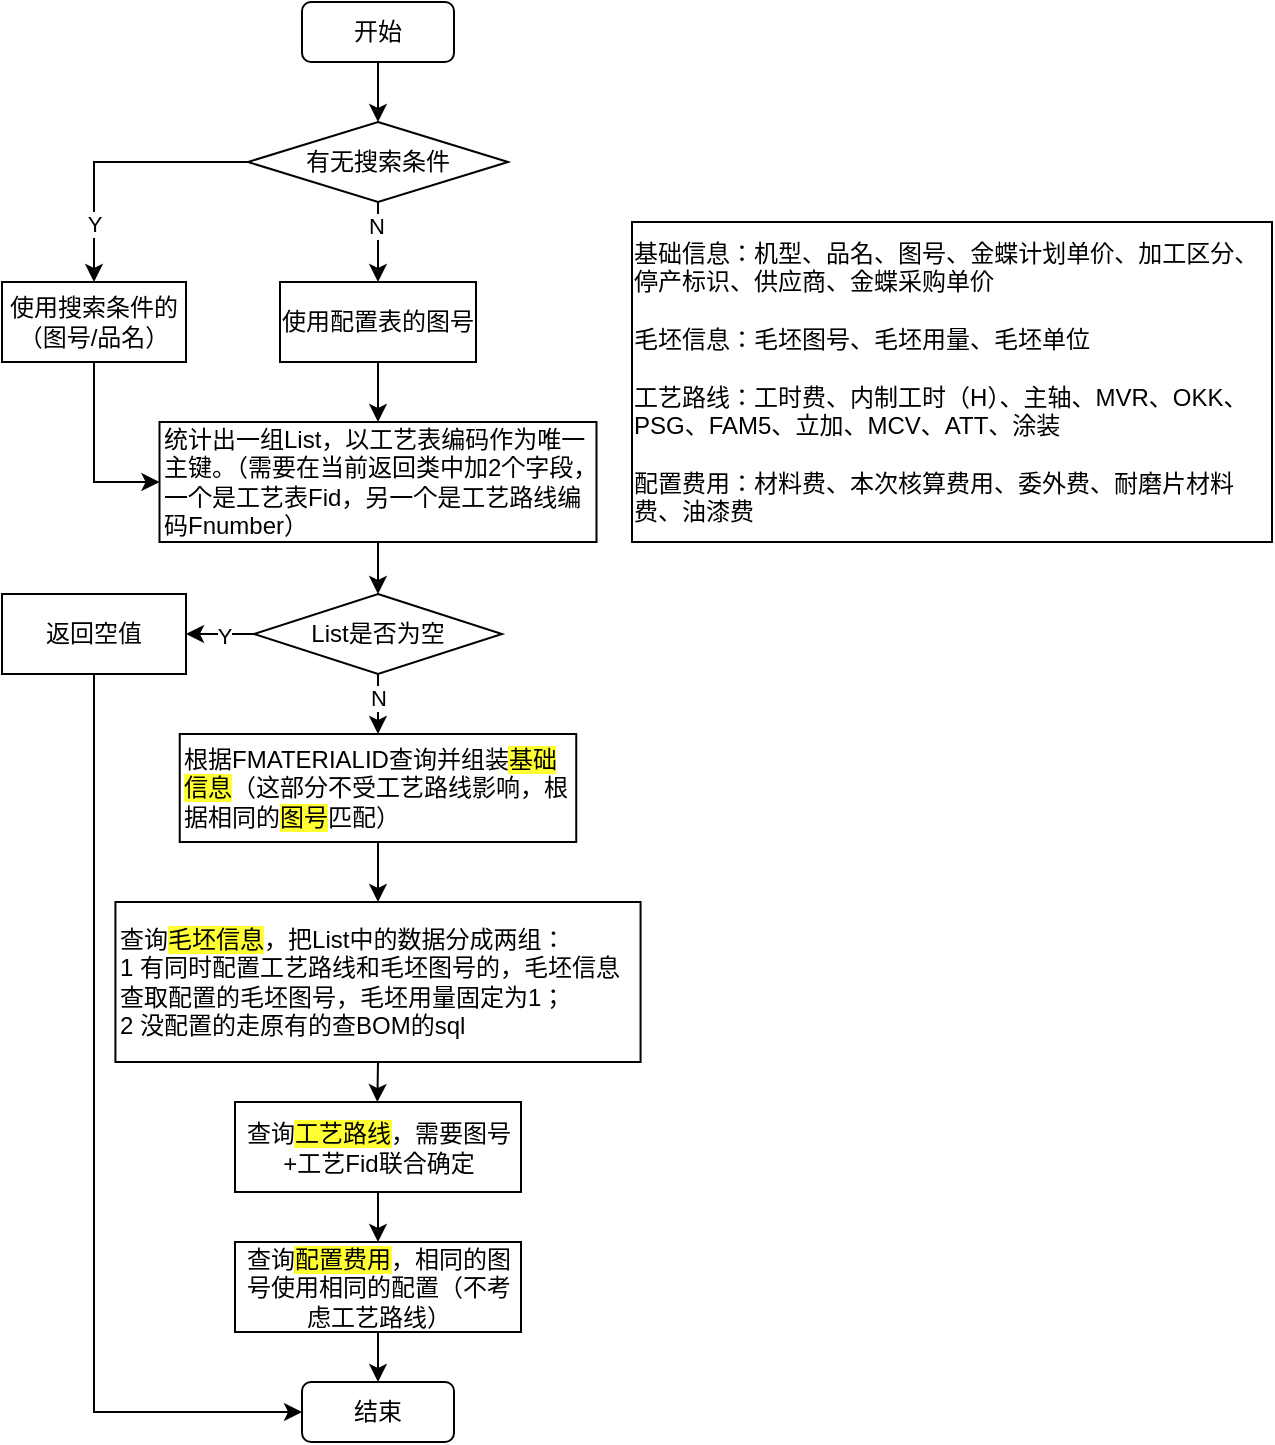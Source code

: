 <mxfile version="26.2.15">
  <diagram name="第 1 页" id="T__zH5u9pfDx6MV4mCPC">
    <mxGraphModel dx="1426" dy="743" grid="0" gridSize="10" guides="1" tooltips="1" connect="1" arrows="1" fold="1" page="1" pageScale="1" pageWidth="827" pageHeight="1169" math="0" shadow="0">
      <root>
        <mxCell id="0" />
        <mxCell id="1" parent="0" />
        <mxCell id="rLnV3Lh0_fnLKnpBGEW6-4" style="edgeStyle=orthogonalEdgeStyle;rounded=0;orthogonalLoop=1;jettySize=auto;html=1;exitX=0.5;exitY=1;exitDx=0;exitDy=0;entryX=0.5;entryY=0;entryDx=0;entryDy=0;" edge="1" parent="1" source="rLnV3Lh0_fnLKnpBGEW6-1" target="rLnV3Lh0_fnLKnpBGEW6-3">
          <mxGeometry relative="1" as="geometry" />
        </mxCell>
        <mxCell id="rLnV3Lh0_fnLKnpBGEW6-1" value="开始" style="rounded=1;whiteSpace=wrap;html=1;" vertex="1" parent="1">
          <mxGeometry x="320" y="30" width="76" height="30" as="geometry" />
        </mxCell>
        <mxCell id="rLnV3Lh0_fnLKnpBGEW6-2" value="&lt;div style=&quot;text-align: left;&quot;&gt;&lt;span style=&quot;background-color: transparent; color: light-dark(rgb(0, 0, 0), rgb(255, 255, 255));&quot;&gt;基础信息：&lt;/span&gt;&lt;span style=&quot;background-color: transparent; color: light-dark(rgb(0, 0, 0), rgb(255, 255, 255));&quot;&gt;机型、&lt;/span&gt;&lt;span style=&quot;background-color: transparent; color: light-dark(rgb(0, 0, 0), rgb(255, 255, 255));&quot;&gt;品名、&lt;/span&gt;&lt;span style=&quot;background-color: transparent; color: light-dark(rgb(0, 0, 0), rgb(255, 255, 255));&quot;&gt;图号、&lt;/span&gt;&lt;span style=&quot;background-color: transparent; color: light-dark(rgb(0, 0, 0), rgb(255, 255, 255)); text-align: center;&quot;&gt;金蝶计划单价、加工区分、停产标识、&lt;/span&gt;&lt;span style=&quot;background-color: transparent; color: light-dark(rgb(0, 0, 0), rgb(255, 255, 255));&quot;&gt;供应商、&lt;/span&gt;&lt;span style=&quot;background-color: transparent; color: light-dark(rgb(0, 0, 0), rgb(255, 255, 255));&quot;&gt;金蝶采购单价&lt;/span&gt;&lt;/div&gt;&lt;div style=&quot;text-align: left;&quot;&gt;&lt;span style=&quot;background-color: transparent; color: light-dark(rgb(0, 0, 0), rgb(255, 255, 255));&quot;&gt;&lt;br&gt;&lt;/span&gt;&lt;/div&gt;&lt;div style=&quot;text-align: left;&quot;&gt;&lt;span style=&quot;background-color: transparent; color: light-dark(rgb(0, 0, 0), rgb(255, 255, 255));&quot;&gt;毛坯信息：&lt;/span&gt;&lt;span style=&quot;background-color: transparent; color: light-dark(rgb(0, 0, 0), rgb(255, 255, 255));&quot;&gt;毛坯图号、&lt;/span&gt;&lt;span style=&quot;background-color: transparent; color: light-dark(rgb(0, 0, 0), rgb(255, 255, 255));&quot;&gt;毛坯用量、&lt;/span&gt;&lt;span style=&quot;background-color: transparent; color: light-dark(rgb(0, 0, 0), rgb(255, 255, 255));&quot;&gt;毛坯单位&lt;/span&gt;&lt;/div&gt;&lt;div style=&quot;text-align: left;&quot;&gt;&lt;span style=&quot;background-color: transparent; color: light-dark(rgb(0, 0, 0), rgb(255, 255, 255));&quot;&gt;&lt;br&gt;&lt;/span&gt;&lt;/div&gt;&lt;div style=&quot;text-align: left;&quot;&gt;&lt;span style=&quot;background-color: transparent; color: light-dark(rgb(0, 0, 0), rgb(255, 255, 255));&quot;&gt;工艺路线：&lt;/span&gt;&lt;span style=&quot;background-color: transparent; color: light-dark(rgb(0, 0, 0), rgb(255, 255, 255));&quot;&gt;工时费、&lt;/span&gt;&lt;span style=&quot;background-color: transparent; color: light-dark(rgb(0, 0, 0), rgb(255, 255, 255));&quot;&gt;内制工时（H）、&lt;/span&gt;&lt;span style=&quot;background-color: transparent; color: light-dark(rgb(0, 0, 0), rgb(255, 255, 255));&quot;&gt;主轴、&lt;/span&gt;&lt;span style=&quot;background-color: transparent; color: light-dark(rgb(0, 0, 0), rgb(255, 255, 255));&quot;&gt;MVR、&lt;/span&gt;&lt;span style=&quot;background-color: transparent; color: light-dark(rgb(0, 0, 0), rgb(255, 255, 255));&quot;&gt;OKK、&lt;/span&gt;&lt;span style=&quot;background-color: transparent; color: light-dark(rgb(0, 0, 0), rgb(255, 255, 255));&quot;&gt;PSG、&lt;/span&gt;&lt;span style=&quot;background-color: transparent; color: light-dark(rgb(0, 0, 0), rgb(255, 255, 255));&quot;&gt;FAM5、&lt;/span&gt;&lt;span style=&quot;background-color: transparent; color: light-dark(rgb(0, 0, 0), rgb(255, 255, 255));&quot;&gt;立加、&lt;/span&gt;&lt;span style=&quot;background-color: transparent; color: light-dark(rgb(0, 0, 0), rgb(255, 255, 255));&quot;&gt;MCV、&lt;/span&gt;&lt;span style=&quot;background-color: transparent; color: light-dark(rgb(0, 0, 0), rgb(255, 255, 255));&quot;&gt;ATT、&lt;/span&gt;&lt;span style=&quot;background-color: transparent; color: light-dark(rgb(0, 0, 0), rgb(255, 255, 255));&quot;&gt;涂装&lt;/span&gt;&lt;/div&gt;&lt;div style=&quot;text-align: left;&quot;&gt;&lt;span style=&quot;background-color: transparent; color: light-dark(rgb(0, 0, 0), rgb(255, 255, 255));&quot;&gt;&lt;br&gt;&lt;/span&gt;&lt;/div&gt;&lt;div style=&quot;text-align: left;&quot;&gt;&lt;span style=&quot;background-color: transparent; color: light-dark(rgb(0, 0, 0), rgb(255, 255, 255));&quot;&gt;配置费用：&lt;/span&gt;&lt;span style=&quot;background-color: transparent; color: light-dark(rgb(0, 0, 0), rgb(255, 255, 255));&quot;&gt;材料费、本次核算费用、&lt;/span&gt;&lt;span style=&quot;background-color: transparent; color: light-dark(rgb(0, 0, 0), rgb(255, 255, 255));&quot;&gt;委外费、&lt;/span&gt;&lt;span style=&quot;background-color: transparent; color: light-dark(rgb(0, 0, 0), rgb(255, 255, 255));&quot;&gt;耐磨片材料费、&lt;/span&gt;&lt;span style=&quot;background-color: transparent; color: light-dark(rgb(0, 0, 0), rgb(255, 255, 255));&quot;&gt;油漆费&lt;/span&gt;&lt;/div&gt;" style="rounded=0;whiteSpace=wrap;html=1;" vertex="1" parent="1">
          <mxGeometry x="485" y="140" width="320" height="160" as="geometry" />
        </mxCell>
        <mxCell id="rLnV3Lh0_fnLKnpBGEW6-8" style="edgeStyle=orthogonalEdgeStyle;rounded=0;orthogonalLoop=1;jettySize=auto;html=1;exitX=0.5;exitY=1;exitDx=0;exitDy=0;entryX=0.5;entryY=0;entryDx=0;entryDy=0;" edge="1" parent="1" source="rLnV3Lh0_fnLKnpBGEW6-3" target="rLnV3Lh0_fnLKnpBGEW6-7">
          <mxGeometry relative="1" as="geometry" />
        </mxCell>
        <mxCell id="rLnV3Lh0_fnLKnpBGEW6-9" value="N" style="edgeLabel;html=1;align=center;verticalAlign=middle;resizable=0;points=[];" vertex="1" connectable="0" parent="rLnV3Lh0_fnLKnpBGEW6-8">
          <mxGeometry x="-0.4" y="-1" relative="1" as="geometry">
            <mxPoint as="offset" />
          </mxGeometry>
        </mxCell>
        <mxCell id="rLnV3Lh0_fnLKnpBGEW6-10" style="edgeStyle=orthogonalEdgeStyle;rounded=0;orthogonalLoop=1;jettySize=auto;html=1;exitX=0;exitY=0.5;exitDx=0;exitDy=0;entryX=0.5;entryY=0;entryDx=0;entryDy=0;" edge="1" parent="1" source="rLnV3Lh0_fnLKnpBGEW6-3" target="rLnV3Lh0_fnLKnpBGEW6-6">
          <mxGeometry relative="1" as="geometry" />
        </mxCell>
        <mxCell id="rLnV3Lh0_fnLKnpBGEW6-12" value="Y" style="edgeLabel;html=1;align=center;verticalAlign=middle;resizable=0;points=[];" vertex="1" connectable="0" parent="rLnV3Lh0_fnLKnpBGEW6-10">
          <mxGeometry x="0.484" y="-1" relative="1" as="geometry">
            <mxPoint x="1" y="6" as="offset" />
          </mxGeometry>
        </mxCell>
        <mxCell id="rLnV3Lh0_fnLKnpBGEW6-3" value="有无搜索条件" style="rhombus;whiteSpace=wrap;html=1;" vertex="1" parent="1">
          <mxGeometry x="293" y="90" width="130" height="40" as="geometry" />
        </mxCell>
        <mxCell id="rLnV3Lh0_fnLKnpBGEW6-14" style="edgeStyle=orthogonalEdgeStyle;rounded=0;orthogonalLoop=1;jettySize=auto;html=1;exitX=0.5;exitY=1;exitDx=0;exitDy=0;entryX=0;entryY=0.5;entryDx=0;entryDy=0;" edge="1" parent="1" source="rLnV3Lh0_fnLKnpBGEW6-6" target="rLnV3Lh0_fnLKnpBGEW6-13">
          <mxGeometry relative="1" as="geometry" />
        </mxCell>
        <mxCell id="rLnV3Lh0_fnLKnpBGEW6-6" value="使用搜索条件的（图号/品名）" style="rounded=0;whiteSpace=wrap;html=1;" vertex="1" parent="1">
          <mxGeometry x="170" y="170" width="92" height="40" as="geometry" />
        </mxCell>
        <mxCell id="rLnV3Lh0_fnLKnpBGEW6-15" style="edgeStyle=orthogonalEdgeStyle;rounded=0;orthogonalLoop=1;jettySize=auto;html=1;exitX=0.5;exitY=1;exitDx=0;exitDy=0;entryX=0.5;entryY=0;entryDx=0;entryDy=0;" edge="1" parent="1" source="rLnV3Lh0_fnLKnpBGEW6-7" target="rLnV3Lh0_fnLKnpBGEW6-13">
          <mxGeometry relative="1" as="geometry" />
        </mxCell>
        <mxCell id="rLnV3Lh0_fnLKnpBGEW6-7" value="使用配置表的图号" style="rounded=0;whiteSpace=wrap;html=1;" vertex="1" parent="1">
          <mxGeometry x="309" y="170" width="98" height="40" as="geometry" />
        </mxCell>
        <mxCell id="rLnV3Lh0_fnLKnpBGEW6-18" style="edgeStyle=orthogonalEdgeStyle;rounded=0;orthogonalLoop=1;jettySize=auto;html=1;exitX=0.5;exitY=1;exitDx=0;exitDy=0;entryX=0.5;entryY=0;entryDx=0;entryDy=0;" edge="1" parent="1" source="rLnV3Lh0_fnLKnpBGEW6-13" target="rLnV3Lh0_fnLKnpBGEW6-17">
          <mxGeometry relative="1" as="geometry" />
        </mxCell>
        <mxCell id="rLnV3Lh0_fnLKnpBGEW6-13" value="统计出一组List，以工艺表编码作为唯一主键。（需要在当前返回类中加2个字段，一个是工艺表Fid，另一个是工艺路线编码Fnumber）" style="rounded=0;whiteSpace=wrap;html=1;align=left;" vertex="1" parent="1">
          <mxGeometry x="248.75" y="240" width="218.5" height="60" as="geometry" />
        </mxCell>
        <mxCell id="rLnV3Lh0_fnLKnpBGEW6-21" style="edgeStyle=orthogonalEdgeStyle;rounded=0;orthogonalLoop=1;jettySize=auto;html=1;exitX=0;exitY=0.5;exitDx=0;exitDy=0;entryX=1;entryY=0.5;entryDx=0;entryDy=0;" edge="1" parent="1" source="rLnV3Lh0_fnLKnpBGEW6-17" target="rLnV3Lh0_fnLKnpBGEW6-19">
          <mxGeometry relative="1" as="geometry" />
        </mxCell>
        <mxCell id="rLnV3Lh0_fnLKnpBGEW6-22" value="Y" style="edgeLabel;html=1;align=center;verticalAlign=middle;resizable=0;points=[];" vertex="1" connectable="0" parent="rLnV3Lh0_fnLKnpBGEW6-21">
          <mxGeometry x="-0.126" y="-2" relative="1" as="geometry">
            <mxPoint y="3" as="offset" />
          </mxGeometry>
        </mxCell>
        <mxCell id="rLnV3Lh0_fnLKnpBGEW6-24" style="edgeStyle=orthogonalEdgeStyle;rounded=0;orthogonalLoop=1;jettySize=auto;html=1;exitX=0.5;exitY=1;exitDx=0;exitDy=0;entryX=0.5;entryY=0;entryDx=0;entryDy=0;" edge="1" parent="1" source="rLnV3Lh0_fnLKnpBGEW6-17" target="rLnV3Lh0_fnLKnpBGEW6-23">
          <mxGeometry relative="1" as="geometry" />
        </mxCell>
        <mxCell id="rLnV3Lh0_fnLKnpBGEW6-25" value="N" style="edgeLabel;html=1;align=center;verticalAlign=middle;resizable=0;points=[];" vertex="1" connectable="0" parent="rLnV3Lh0_fnLKnpBGEW6-24">
          <mxGeometry x="-0.223" relative="1" as="geometry">
            <mxPoint as="offset" />
          </mxGeometry>
        </mxCell>
        <mxCell id="rLnV3Lh0_fnLKnpBGEW6-17" value="List是否为空" style="rhombus;whiteSpace=wrap;html=1;" vertex="1" parent="1">
          <mxGeometry x="296" y="326" width="124" height="40" as="geometry" />
        </mxCell>
        <mxCell id="rLnV3Lh0_fnLKnpBGEW6-34" style="edgeStyle=orthogonalEdgeStyle;rounded=0;orthogonalLoop=1;jettySize=auto;html=1;exitX=0.5;exitY=1;exitDx=0;exitDy=0;entryX=0;entryY=0.5;entryDx=0;entryDy=0;" edge="1" parent="1" source="rLnV3Lh0_fnLKnpBGEW6-19" target="rLnV3Lh0_fnLKnpBGEW6-32">
          <mxGeometry relative="1" as="geometry" />
        </mxCell>
        <mxCell id="rLnV3Lh0_fnLKnpBGEW6-19" value="返回空值" style="rounded=0;whiteSpace=wrap;html=1;" vertex="1" parent="1">
          <mxGeometry x="170" y="326" width="92" height="40" as="geometry" />
        </mxCell>
        <mxCell id="rLnV3Lh0_fnLKnpBGEW6-27" style="edgeStyle=orthogonalEdgeStyle;rounded=0;orthogonalLoop=1;jettySize=auto;html=1;exitX=0.5;exitY=1;exitDx=0;exitDy=0;entryX=0.5;entryY=0;entryDx=0;entryDy=0;" edge="1" parent="1" source="rLnV3Lh0_fnLKnpBGEW6-23" target="rLnV3Lh0_fnLKnpBGEW6-26">
          <mxGeometry relative="1" as="geometry" />
        </mxCell>
        <mxCell id="rLnV3Lh0_fnLKnpBGEW6-23" value="根据FMATERIALID查询并组装&lt;span style=&quot;background-color: rgb(255, 255, 51);&quot;&gt;基础信息&lt;/span&gt;&lt;span&gt;（这部分不受工艺路线影响，根据相同的&lt;span style=&quot;background-color: rgb(255, 255, 51);&quot;&gt;图号&lt;/span&gt;匹配）&lt;/span&gt;" style="rounded=0;whiteSpace=wrap;html=1;align=left;" vertex="1" parent="1">
          <mxGeometry x="258.87" y="396" width="198.25" height="54" as="geometry" />
        </mxCell>
        <mxCell id="rLnV3Lh0_fnLKnpBGEW6-29" style="edgeStyle=orthogonalEdgeStyle;rounded=0;orthogonalLoop=1;jettySize=auto;html=1;exitX=0.5;exitY=1;exitDx=0;exitDy=0;" edge="1" parent="1" source="rLnV3Lh0_fnLKnpBGEW6-26">
          <mxGeometry relative="1" as="geometry">
            <mxPoint x="357.69" y="580" as="targetPoint" />
          </mxGeometry>
        </mxCell>
        <mxCell id="rLnV3Lh0_fnLKnpBGEW6-26" value="查询&lt;span style=&quot;background-color: rgb(255, 255, 51);&quot;&gt;毛坯信息&lt;/span&gt;，把List中的数据分成两组：&lt;br&gt;1 有同时配置工艺路线和毛坯图号的，毛坯信息查取配置的毛坯图号，毛坯用量固定为1；&lt;div&gt;2 没配置的走原有的查BOM的sql&lt;/div&gt;" style="rounded=0;whiteSpace=wrap;html=1;align=left;" vertex="1" parent="1">
          <mxGeometry x="226.71" y="480" width="262.57" height="80" as="geometry" />
        </mxCell>
        <mxCell id="rLnV3Lh0_fnLKnpBGEW6-31" style="edgeStyle=orthogonalEdgeStyle;rounded=0;orthogonalLoop=1;jettySize=auto;html=1;exitX=0.5;exitY=1;exitDx=0;exitDy=0;entryX=0.5;entryY=0;entryDx=0;entryDy=0;" edge="1" parent="1" source="rLnV3Lh0_fnLKnpBGEW6-28" target="rLnV3Lh0_fnLKnpBGEW6-30">
          <mxGeometry relative="1" as="geometry" />
        </mxCell>
        <mxCell id="rLnV3Lh0_fnLKnpBGEW6-28" value="查询&lt;span style=&quot;background-color: rgb(255, 255, 51);&quot;&gt;工艺路线&lt;/span&gt;，需要图号+工艺Fid联合确定" style="rounded=0;whiteSpace=wrap;html=1;" vertex="1" parent="1">
          <mxGeometry x="286.5" y="580" width="143" height="45" as="geometry" />
        </mxCell>
        <mxCell id="rLnV3Lh0_fnLKnpBGEW6-33" style="edgeStyle=orthogonalEdgeStyle;rounded=0;orthogonalLoop=1;jettySize=auto;html=1;exitX=0.5;exitY=1;exitDx=0;exitDy=0;" edge="1" parent="1" source="rLnV3Lh0_fnLKnpBGEW6-30" target="rLnV3Lh0_fnLKnpBGEW6-32">
          <mxGeometry relative="1" as="geometry" />
        </mxCell>
        <mxCell id="rLnV3Lh0_fnLKnpBGEW6-30" value="查询&lt;span style=&quot;background-color: rgb(255, 255, 51);&quot;&gt;配置费用&lt;/span&gt;，相同的图号使用相同的配置（不考虑工艺路线）" style="rounded=0;whiteSpace=wrap;html=1;" vertex="1" parent="1">
          <mxGeometry x="286.5" y="650" width="143" height="45" as="geometry" />
        </mxCell>
        <mxCell id="rLnV3Lh0_fnLKnpBGEW6-32" value="结束" style="rounded=1;whiteSpace=wrap;html=1;" vertex="1" parent="1">
          <mxGeometry x="320" y="720" width="76" height="30" as="geometry" />
        </mxCell>
      </root>
    </mxGraphModel>
  </diagram>
</mxfile>
